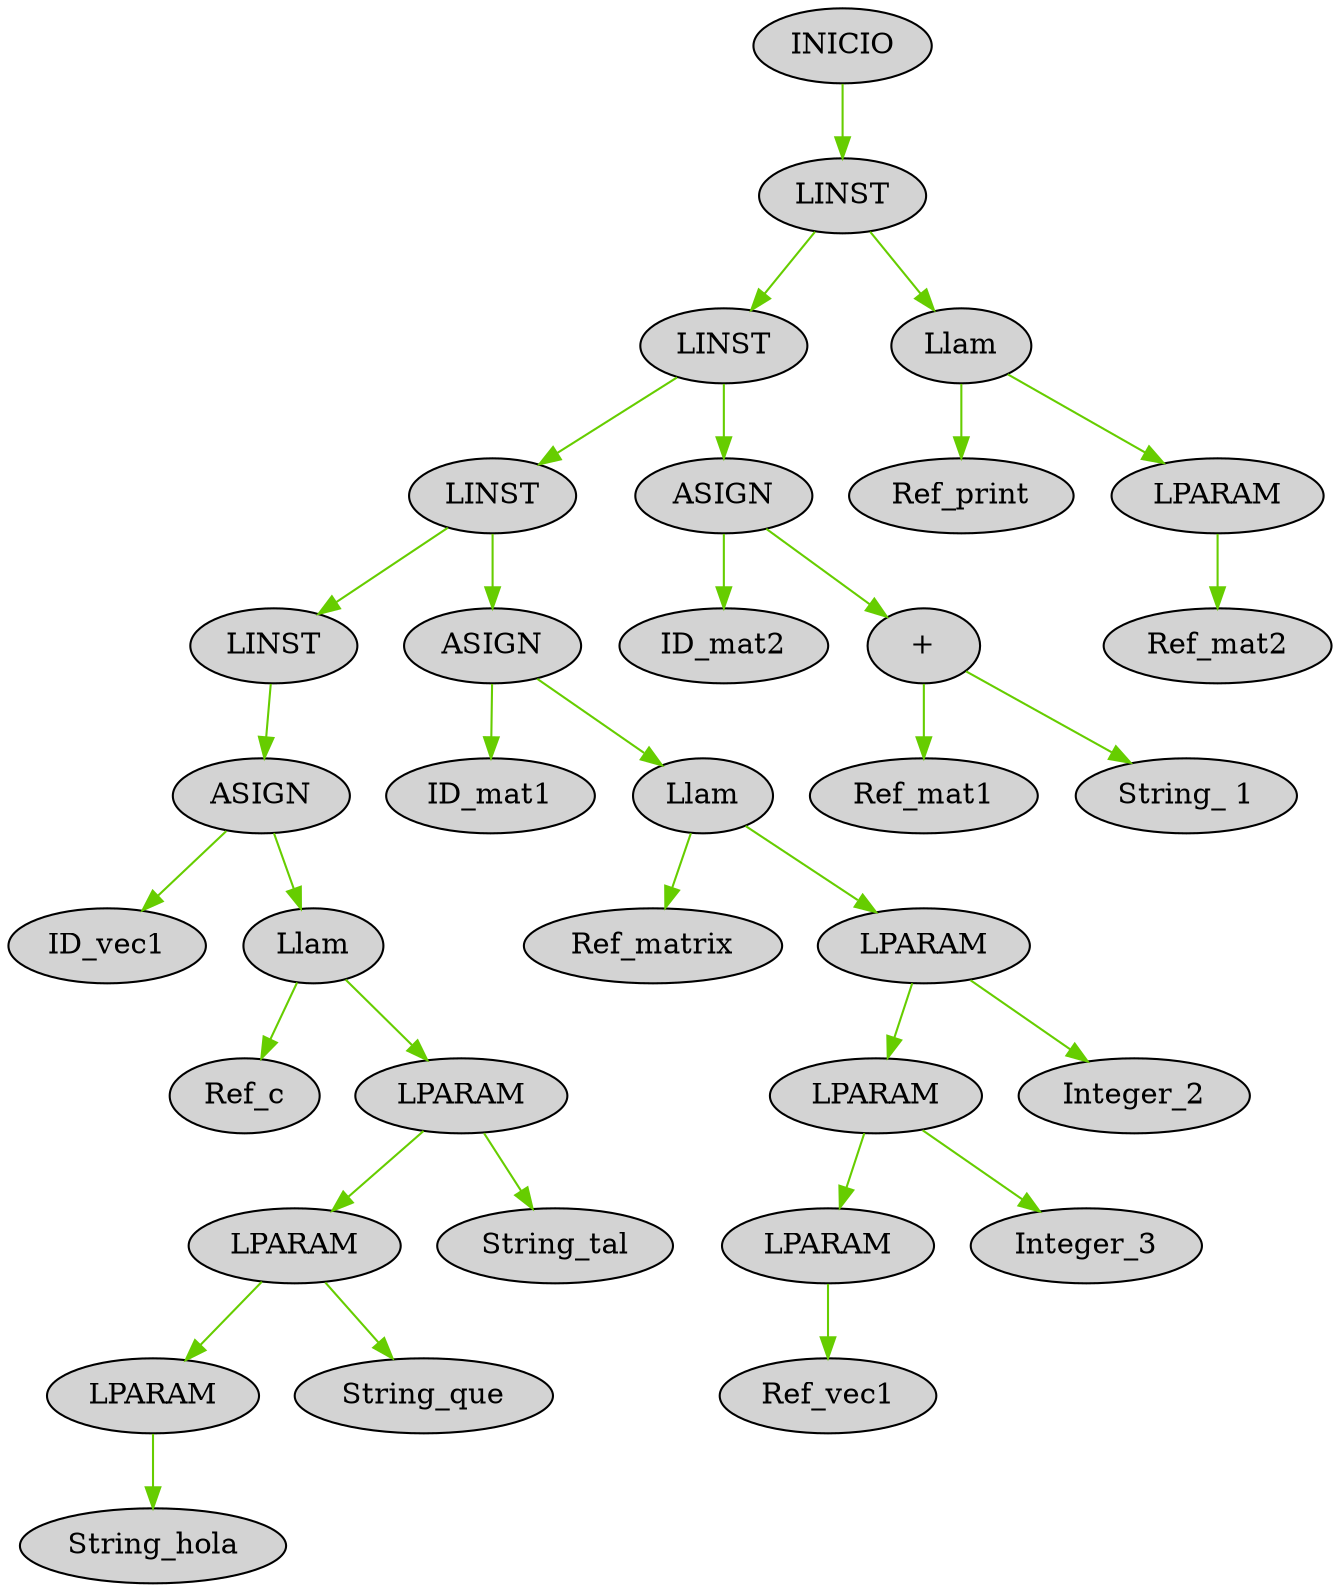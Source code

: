 digraph G { node[shape=oval, style=filled, collor=coral]; edge[color=chartreuse3]; rankdir=UD 

"140" [label="INICIO"]
"139" [label="LINST"]
"140" -> "139"
"139" [label="LINST"]
"134" [label="LINST"]
"139" -> "134"
"134" [label="LINST"]
"128" [label="LINST"]
"134" -> "128"
"128" [label="LINST"]
"117" [label="LINST"]
"128" -> "117"
"117" [label="LINST"]
"116" [label="ASIGN"]
"117" -> "116"
"116" [label="ASIGN"]
"115" [label="ID_vec1"]
"116" -> "115"
"116" [label="ASIGN"]
"114" [label="Llam"]
"116" -> "114"
"114" [label="Llam"]
"113" [label="Ref_c"]
"114" -> "113"
"114" [label="Llam"]
"112" [label="LPARAM"]
"114" -> "112"
"112" [label="LPARAM"]
"110" [label="LPARAM"]
"112" -> "110"
"110" [label="LPARAM"]
"108" [label="LPARAM"]
"110" -> "108"
"108" [label="LPARAM"]
"107" [label="String_hola"]
"108" -> "107"
"110" [label="LPARAM"]
"109" [label="String_que"]
"110" -> "109"
"112" [label="LPARAM"]
"111" [label="String_tal"]
"112" -> "111"
"128" [label="LINST"]
"127" [label="ASIGN"]
"128" -> "127"
"127" [label="ASIGN"]
"126" [label="ID_mat1"]
"127" -> "126"
"127" [label="ASIGN"]
"125" [label="Llam"]
"127" -> "125"
"125" [label="Llam"]
"124" [label="Ref_matrix"]
"125" -> "124"
"125" [label="Llam"]
"123" [label="LPARAM"]
"125" -> "123"
"123" [label="LPARAM"]
"121" [label="LPARAM"]
"123" -> "121"
"121" [label="LPARAM"]
"119" [label="LPARAM"]
"121" -> "119"
"119" [label="LPARAM"]
"118" [label="Ref_vec1"]
"119" -> "118"
"121" [label="LPARAM"]
"120" [label="Integer_3"]
"121" -> "120"
"123" [label="LPARAM"]
"122" [label="Integer_2"]
"123" -> "122"
"134" [label="LINST"]
"133" [label="ASIGN"]
"134" -> "133"
"133" [label="ASIGN"]
"132" [label="ID_mat2"]
"133" -> "132"
"133" [label="ASIGN"]
"131" [label="+"]
"133" -> "131"
"131" [label="+"]
"129" [label="Ref_mat1"]
"131" -> "129"
"131" [label="+"]
"130" [label="String_ 1"]
"131" -> "130"
"139" [label="LINST"]
"138" [label="Llam"]
"139" -> "138"
"138" [label="Llam"]
"137" [label="Ref_print"]
"138" -> "137"
"138" [label="Llam"]
"136" [label="LPARAM"]
"138" -> "136"
"136" [label="LPARAM"]
"135" [label="Ref_mat2"]
"136" -> "135"

}

